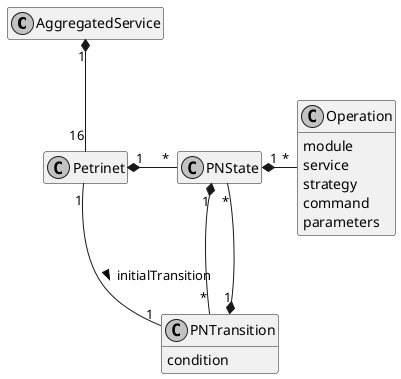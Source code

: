 @startuml

skinparam monochrome true
hide methods
hide empty fields

class AggregatedService



class Petrinet {

}

class PNState

class Operation {
module
service
strategy
command
parameters
}

class PNTransition {
condition
}

AggregatedService "1" *-- "16" Petrinet
Petrinet "1" *- "*" PNState
Petrinet "1" -- "1" PNTransition : > initialTransition



PNState "1" *- "*" Operation

PNState "1" *-- "*" PNTransition

PNTransition "1" *-- "*" PNState
@enduml